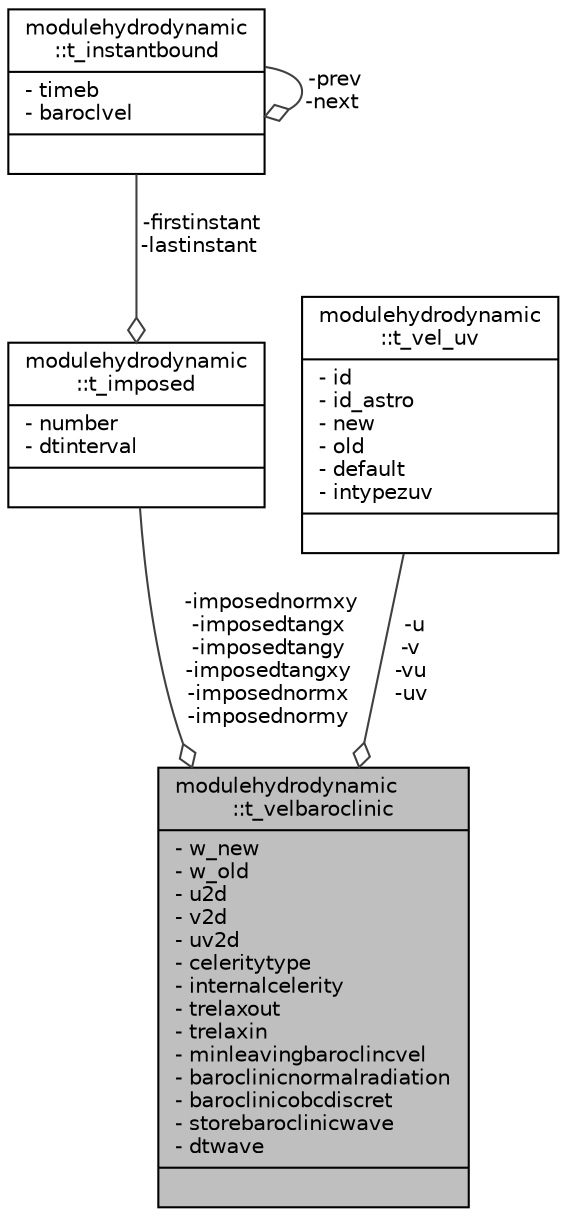digraph "modulehydrodynamic::t_velbaroclinic"
{
 // LATEX_PDF_SIZE
  edge [fontname="Helvetica",fontsize="10",labelfontname="Helvetica",labelfontsize="10"];
  node [fontname="Helvetica",fontsize="10",shape=record];
  Node1 [label="{modulehydrodynamic\l::t_velbaroclinic\n|- w_new\l- w_old\l- u2d\l- v2d\l- uv2d\l- celeritytype\l- internalcelerity\l- trelaxout\l- trelaxin\l- minleavingbaroclincvel\l- baroclinicnormalradiation\l- baroclinicobcdiscret\l- storebaroclinicwave\l- dtwave\l|}",height=0.2,width=0.4,color="black", fillcolor="grey75", style="filled", fontcolor="black",tooltip=" "];
  Node2 -> Node1 [color="grey25",fontsize="10",style="solid",label=" -imposednormxy\n-imposedtangx\n-imposedtangy\n-imposedtangxy\n-imposednormx\n-imposednormy" ,arrowhead="odiamond",fontname="Helvetica"];
  Node2 [label="{modulehydrodynamic\l::t_imposed\n|- number\l- dtinterval\l|}",height=0.2,width=0.4,color="black", fillcolor="white", style="filled",URL="$structmodulehydrodynamic_1_1t__imposed.html",tooltip=" "];
  Node3 -> Node2 [color="grey25",fontsize="10",style="solid",label=" -firstinstant\n-lastinstant" ,arrowhead="odiamond",fontname="Helvetica"];
  Node3 [label="{modulehydrodynamic\l::t_instantbound\n|- timeb\l- baroclvel\l|}",height=0.2,width=0.4,color="black", fillcolor="white", style="filled",URL="$structmodulehydrodynamic_1_1t__instantbound.html",tooltip=" "];
  Node3 -> Node3 [color="grey25",fontsize="10",style="solid",label=" -prev\n-next" ,arrowhead="odiamond",fontname="Helvetica"];
  Node4 -> Node1 [color="grey25",fontsize="10",style="solid",label=" -u\n-v\n-vu\n-uv" ,arrowhead="odiamond",fontname="Helvetica"];
  Node4 [label="{modulehydrodynamic\l::t_vel_uv\n|- id\l- id_astro\l- new\l- old\l- default\l- intypezuv\l|}",height=0.2,width=0.4,color="black", fillcolor="white", style="filled",URL="$structmodulehydrodynamic_1_1t__vel__uv.html",tooltip=" "];
}
